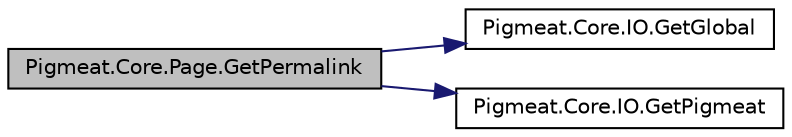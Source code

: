 digraph "Pigmeat.Core.Page.GetPermalink"
{
  edge [fontname="Helvetica",fontsize="10",labelfontname="Helvetica",labelfontsize="10"];
  node [fontname="Helvetica",fontsize="10",shape=record];
  rankdir="LR";
  Node20 [label="Pigmeat.Core.Page.GetPermalink",height=0.2,width=0.4,color="black", fillcolor="grey75", style="filled", fontcolor="black"];
  Node20 -> Node21 [color="midnightblue",fontsize="10",style="solid",fontname="Helvetica"];
  Node21 [label="Pigmeat.Core.IO.GetGlobal",height=0.2,width=0.4,color="black", fillcolor="white", style="filled",URL="$class_pigmeat_1_1_core_1_1_i_o.html#a8f84ec34a489ed4c83089b16308ddc7f",tooltip="Get file representing project&#39;s Global context "];
  Node20 -> Node22 [color="midnightblue",fontsize="10",style="solid",fontname="Helvetica"];
  Node22 [label="Pigmeat.Core.IO.GetPigmeat",height=0.2,width=0.4,color="black", fillcolor="white", style="filled",URL="$class_pigmeat_1_1_core_1_1_i_o.html#ab52a010415630b7063180fd58759eab3",tooltip="Get JObject representing project&#39;s Pigmeat context "];
}
